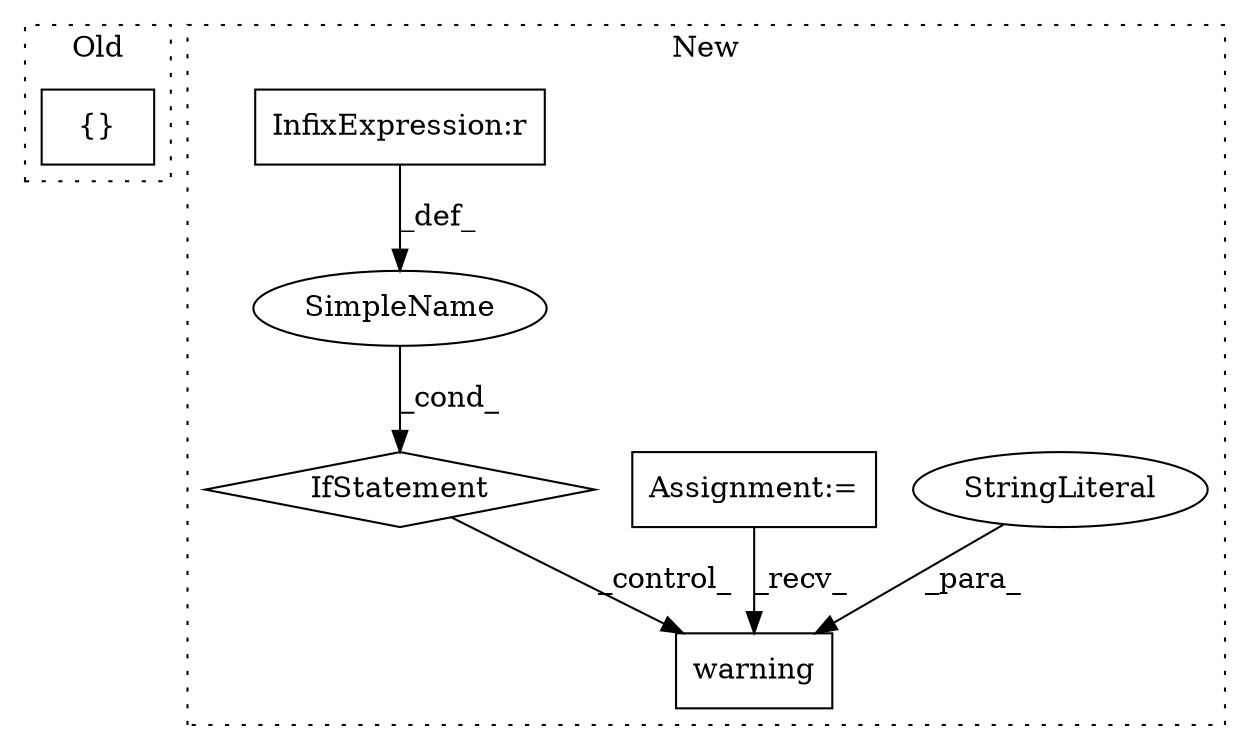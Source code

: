 digraph G {
subgraph cluster0 {
1 [label="{}" a="4" s="1017,1056" l="1,1" shape="box"];
label = "Old";
style="dotted";
}
subgraph cluster1 {
2 [label="warning" a="32" s="1780,1850" l="8,1" shape="box"];
3 [label="StringLiteral" a="45" s="1788" l="62" shape="ellipse"];
4 [label="IfStatement" a="25" s="1732,1761" l="4,2" shape="diamond"];
5 [label="SimpleName" a="42" s="" l="" shape="ellipse"];
6 [label="Assignment:=" a="7" s="692" l="6" shape="box"];
7 [label="InfixExpression:r" a="27" s="1751" l="4" shape="box"];
label = "New";
style="dotted";
}
3 -> 2 [label="_para_"];
4 -> 2 [label="_control_"];
5 -> 4 [label="_cond_"];
6 -> 2 [label="_recv_"];
7 -> 5 [label="_def_"];
}